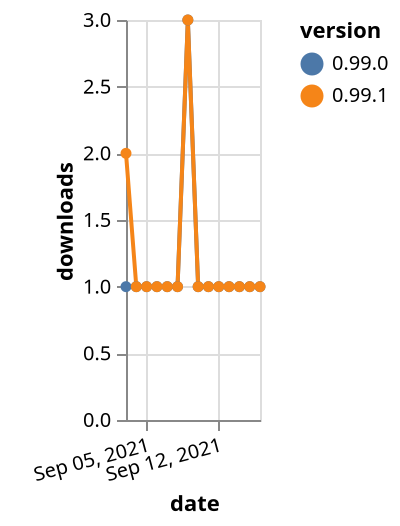 {"$schema": "https://vega.github.io/schema/vega-lite/v5.json", "description": "A simple bar chart with embedded data.", "data": {"values": [{"date": "2021-09-03", "total": 423, "delta": 1, "version": "0.99.0"}, {"date": "2021-09-04", "total": 424, "delta": 1, "version": "0.99.0"}, {"date": "2021-09-05", "total": 425, "delta": 1, "version": "0.99.0"}, {"date": "2021-09-06", "total": 426, "delta": 1, "version": "0.99.0"}, {"date": "2021-09-07", "total": 427, "delta": 1, "version": "0.99.0"}, {"date": "2021-09-08", "total": 428, "delta": 1, "version": "0.99.0"}, {"date": "2021-09-09", "total": 431, "delta": 3, "version": "0.99.0"}, {"date": "2021-09-10", "total": 432, "delta": 1, "version": "0.99.0"}, {"date": "2021-09-11", "total": 433, "delta": 1, "version": "0.99.0"}, {"date": "2021-09-12", "total": 434, "delta": 1, "version": "0.99.0"}, {"date": "2021-09-13", "total": 435, "delta": 1, "version": "0.99.0"}, {"date": "2021-09-14", "total": 436, "delta": 1, "version": "0.99.0"}, {"date": "2021-09-15", "total": 437, "delta": 1, "version": "0.99.0"}, {"date": "2021-09-16", "total": 438, "delta": 1, "version": "0.99.0"}, {"date": "2021-09-03", "total": 114, "delta": 2, "version": "0.99.1"}, {"date": "2021-09-04", "total": 115, "delta": 1, "version": "0.99.1"}, {"date": "2021-09-05", "total": 116, "delta": 1, "version": "0.99.1"}, {"date": "2021-09-06", "total": 117, "delta": 1, "version": "0.99.1"}, {"date": "2021-09-07", "total": 118, "delta": 1, "version": "0.99.1"}, {"date": "2021-09-08", "total": 119, "delta": 1, "version": "0.99.1"}, {"date": "2021-09-09", "total": 122, "delta": 3, "version": "0.99.1"}, {"date": "2021-09-10", "total": 123, "delta": 1, "version": "0.99.1"}, {"date": "2021-09-11", "total": 124, "delta": 1, "version": "0.99.1"}, {"date": "2021-09-12", "total": 125, "delta": 1, "version": "0.99.1"}, {"date": "2021-09-13", "total": 126, "delta": 1, "version": "0.99.1"}, {"date": "2021-09-14", "total": 127, "delta": 1, "version": "0.99.1"}, {"date": "2021-09-15", "total": 128, "delta": 1, "version": "0.99.1"}, {"date": "2021-09-16", "total": 129, "delta": 1, "version": "0.99.1"}]}, "width": "container", "mark": {"type": "line", "point": {"filled": true}}, "encoding": {"x": {"field": "date", "type": "temporal", "timeUnit": "yearmonthdate", "title": "date", "axis": {"labelAngle": -15}}, "y": {"field": "delta", "type": "quantitative", "title": "downloads"}, "color": {"field": "version", "type": "nominal"}, "tooltip": {"field": "delta"}}}